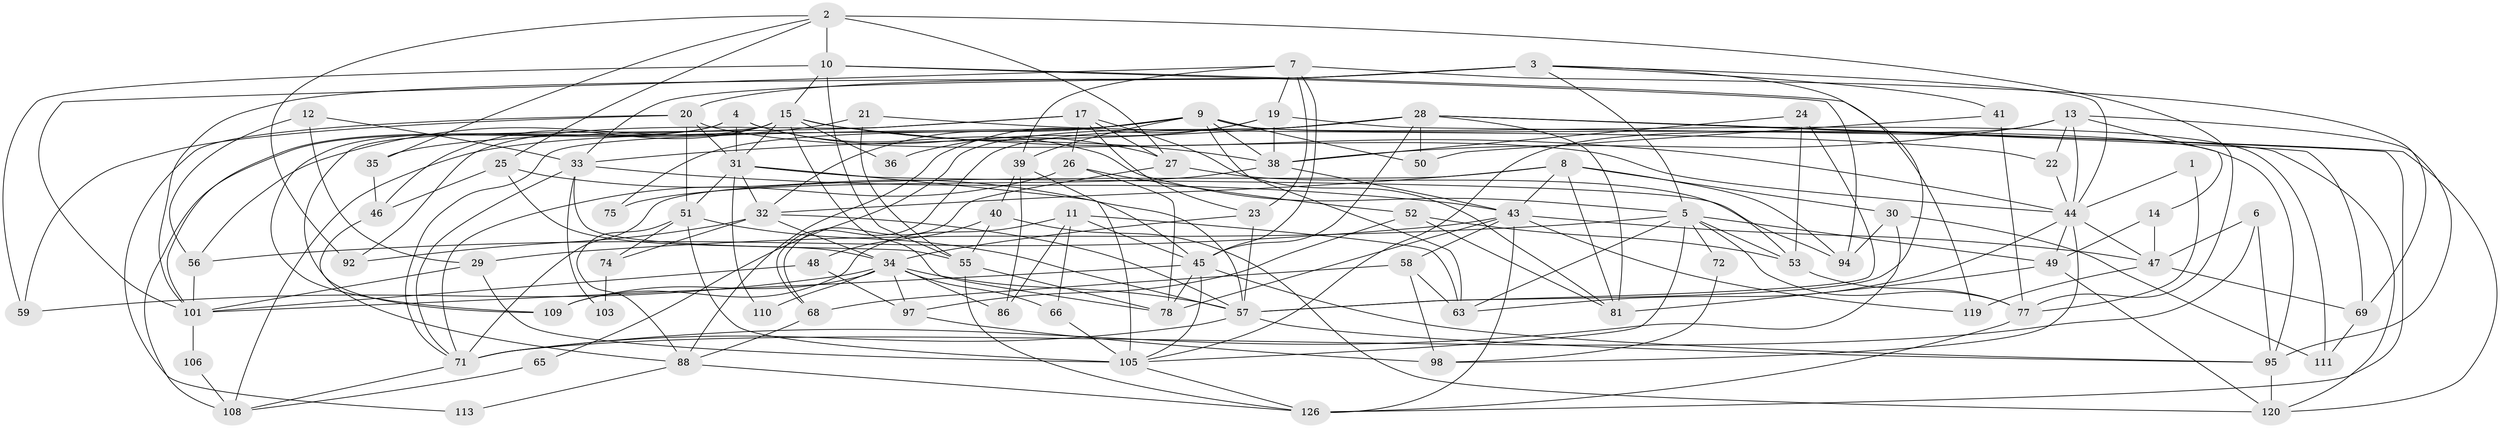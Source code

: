 // original degree distribution, {2: 0.13178294573643412, 7: 0.06201550387596899, 4: 0.23255813953488372, 3: 0.3023255813953488, 5: 0.16279069767441862, 6: 0.10852713178294573}
// Generated by graph-tools (version 1.1) at 2025/41/03/06/25 10:41:57]
// undirected, 85 vertices, 210 edges
graph export_dot {
graph [start="1"]
  node [color=gray90,style=filled];
  1;
  2;
  3 [super="+102"];
  4 [super="+60"];
  5 [super="+64"];
  6;
  7 [super="+16"];
  8 [super="+80"];
  9 [super="+70"];
  10 [super="+18"];
  11 [super="+79"];
  12;
  13 [super="+114"];
  14;
  15 [super="+54"];
  17 [super="+42"];
  19;
  20 [super="+115"];
  21;
  22;
  23 [super="+93"];
  24;
  25;
  26 [super="+76"];
  27 [super="+89"];
  28 [super="+73"];
  29;
  30;
  31 [super="+85"];
  32 [super="+37"];
  33 [super="+62"];
  34 [super="+84"];
  35;
  36;
  38 [super="+83"];
  39 [super="+67"];
  40;
  41;
  43 [super="+124"];
  44 [super="+61"];
  45 [super="+99"];
  46 [super="+82"];
  47 [super="+90"];
  48;
  49 [super="+128"];
  50;
  51 [super="+96"];
  52 [super="+129"];
  53 [super="+87"];
  55 [super="+91"];
  56;
  57 [super="+117"];
  58;
  59;
  63 [super="+116"];
  65;
  66;
  68;
  69;
  71 [super="+100"];
  72;
  74;
  75;
  77 [super="+104"];
  78 [super="+122"];
  81 [super="+123"];
  86;
  88 [super="+112"];
  92;
  94;
  95;
  97;
  98;
  101 [super="+107"];
  103;
  105 [super="+125"];
  106;
  108 [super="+118"];
  109;
  110;
  111;
  113;
  119;
  120 [super="+121"];
  126 [super="+127"];
  1 -- 44;
  1 -- 77;
  2 -- 25;
  2 -- 35;
  2 -- 77 [weight=2];
  2 -- 92;
  2 -- 27;
  2 -- 10;
  3 -- 101 [weight=2];
  3 -- 41;
  3 -- 44;
  3 -- 33;
  3 -- 20;
  3 -- 57;
  3 -- 5;
  4 -- 27;
  4 -- 109;
  4 -- 31;
  4 -- 108;
  4 -- 5;
  5 -- 105;
  5 -- 29;
  5 -- 77;
  5 -- 49;
  5 -- 53;
  5 -- 72;
  5 -- 63;
  6 -- 47;
  6 -- 71;
  6 -- 95;
  7 -- 19;
  7 -- 45;
  7 -- 23;
  7 -- 69;
  7 -- 101;
  7 -- 39;
  8 -- 71;
  8 -- 81;
  8 -- 32;
  8 -- 94;
  8 -- 43;
  8 -- 30;
  9 -- 111;
  9 -- 39;
  9 -- 75;
  9 -- 108;
  9 -- 32;
  9 -- 50;
  9 -- 38;
  9 -- 95;
  9 -- 63;
  9 -- 71;
  10 -- 15;
  10 -- 119;
  10 -- 59;
  10 -- 94;
  10 -- 55;
  11 -- 45 [weight=2];
  11 -- 63;
  11 -- 66;
  11 -- 109;
  11 -- 86;
  12 -- 29;
  12 -- 56;
  12 -- 33;
  13 -- 44;
  13 -- 38;
  13 -- 22;
  13 -- 105;
  13 -- 14;
  13 -- 95;
  14 -- 47;
  14 -- 49;
  15 -- 38;
  15 -- 44;
  15 -- 46;
  15 -- 109;
  15 -- 36;
  15 -- 101;
  15 -- 31;
  15 -- 78;
  17 -- 92;
  17 -- 27;
  17 -- 81;
  17 -- 35;
  17 -- 23;
  17 -- 26;
  19 -- 120;
  19 -- 36;
  19 -- 88;
  19 -- 38;
  20 -- 113;
  20 -- 51;
  20 -- 59;
  20 -- 44;
  20 -- 31;
  21 -- 56;
  21 -- 22;
  21 -- 55;
  22 -- 44;
  23 -- 34;
  23 -- 57;
  24 -- 57;
  24 -- 53;
  24 -- 38;
  25 -- 34;
  25 -- 57;
  25 -- 46;
  26 -- 52;
  26 -- 78;
  26 -- 71;
  27 -- 68;
  27 -- 53;
  28 -- 50;
  28 -- 81;
  28 -- 65;
  28 -- 33;
  28 -- 68;
  28 -- 69;
  28 -- 120;
  28 -- 45;
  28 -- 126;
  29 -- 105;
  29 -- 101;
  30 -- 71;
  30 -- 94;
  30 -- 111;
  31 -- 94;
  31 -- 51;
  31 -- 32;
  31 -- 45;
  31 -- 110;
  32 -- 57;
  32 -- 74;
  32 -- 92;
  32 -- 34;
  33 -- 55;
  33 -- 103;
  33 -- 43;
  33 -- 71;
  34 -- 109;
  34 -- 66;
  34 -- 86;
  34 -- 97;
  34 -- 57;
  34 -- 59;
  34 -- 110;
  35 -- 46;
  38 -- 75;
  38 -- 43;
  39 -- 86;
  39 -- 105;
  39 -- 40;
  40 -- 48;
  40 -- 55;
  40 -- 120;
  41 -- 77;
  41 -- 50;
  43 -- 58;
  43 -- 119;
  43 -- 56;
  43 -- 78;
  43 -- 47;
  43 -- 126;
  44 -- 49;
  44 -- 63;
  44 -- 98;
  44 -- 47;
  45 -- 95;
  45 -- 78;
  45 -- 101;
  45 -- 105;
  46 -- 88;
  47 -- 119;
  47 -- 69;
  48 -- 101;
  48 -- 97;
  49 -- 120;
  49 -- 81;
  51 -- 105 [weight=2];
  51 -- 74;
  51 -- 88;
  51 -- 57;
  52 -- 53;
  52 -- 81;
  52 -- 97;
  53 -- 77;
  55 -- 78;
  55 -- 126;
  56 -- 101;
  57 -- 95;
  57 -- 71;
  58 -- 63;
  58 -- 68;
  58 -- 98;
  65 -- 108;
  66 -- 105;
  68 -- 88;
  69 -- 111;
  71 -- 108;
  72 -- 98;
  74 -- 103;
  77 -- 126;
  88 -- 113;
  88 -- 126;
  95 -- 120;
  97 -- 98;
  101 -- 106;
  105 -- 126;
  106 -- 108;
}
